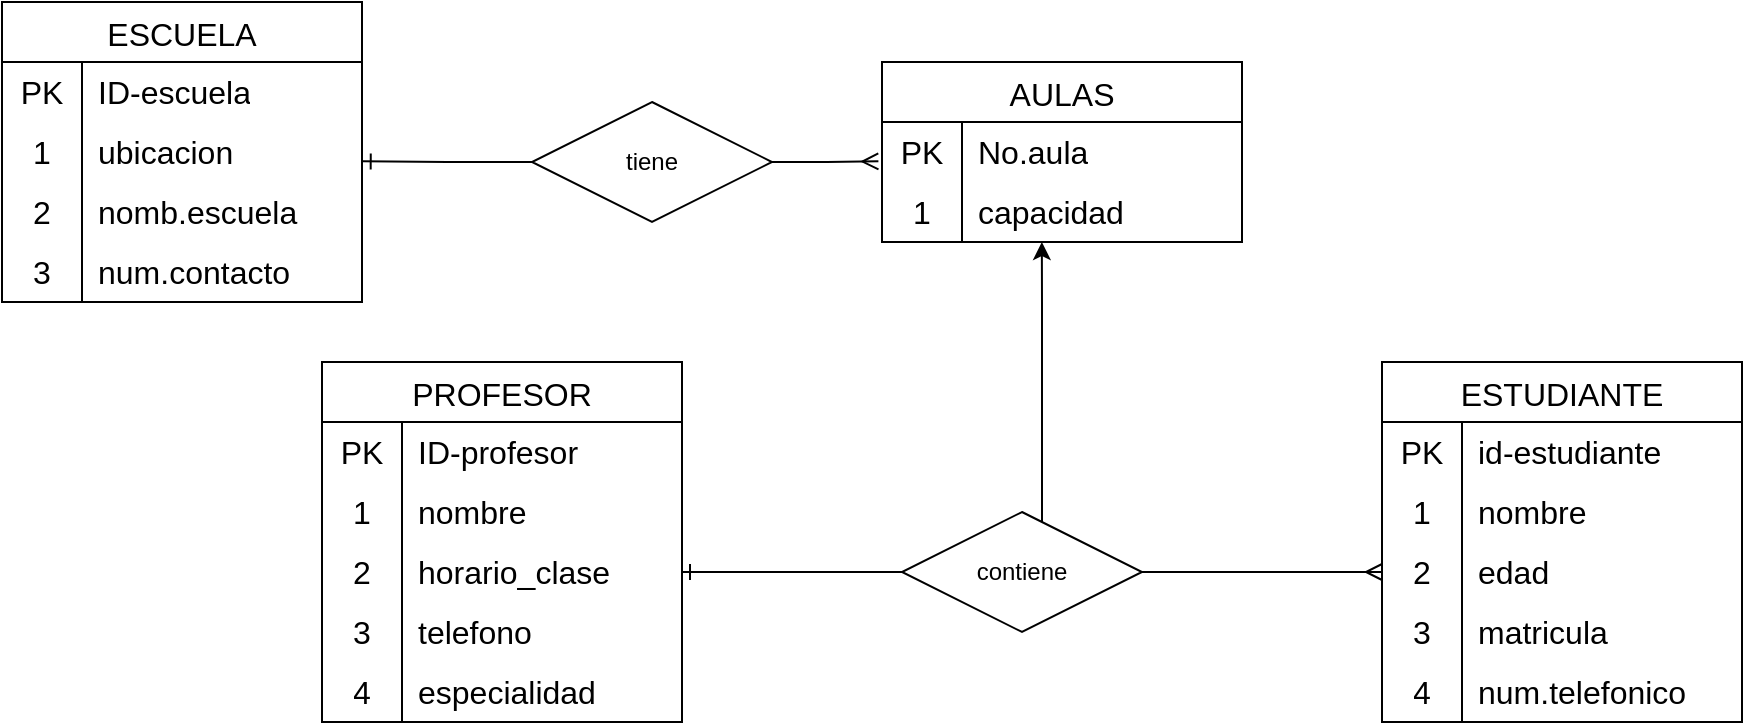 <mxfile version="24.0.8" type="device">
  <diagram name="Página-1" id="mGffI_o9Ri-BL4bZhQ1H">
    <mxGraphModel dx="989" dy="541" grid="1" gridSize="10" guides="1" tooltips="1" connect="1" arrows="1" fold="1" page="1" pageScale="1" pageWidth="850" pageHeight="1100" math="0" shadow="0">
      <root>
        <mxCell id="0" />
        <mxCell id="1" parent="0" />
        <mxCell id="4JJqPe7fyZE-dx7AtLeu-1" value="ESCUELA" style="shape=table;startSize=30;container=1;collapsible=0;childLayout=tableLayout;fixedRows=1;rowLines=0;fontStyle=0;strokeColor=default;fontSize=16;" vertex="1" parent="1">
          <mxGeometry x="160" y="80" width="180" height="150" as="geometry" />
        </mxCell>
        <mxCell id="4JJqPe7fyZE-dx7AtLeu-2" value="" style="shape=tableRow;horizontal=0;startSize=0;swimlaneHead=0;swimlaneBody=0;top=0;left=0;bottom=0;right=0;collapsible=0;dropTarget=0;fillColor=none;points=[[0,0.5],[1,0.5]];portConstraint=eastwest;strokeColor=inherit;fontSize=16;" vertex="1" parent="4JJqPe7fyZE-dx7AtLeu-1">
          <mxGeometry y="30" width="180" height="30" as="geometry" />
        </mxCell>
        <mxCell id="4JJqPe7fyZE-dx7AtLeu-3" value="PK" style="shape=partialRectangle;html=1;whiteSpace=wrap;connectable=0;fillColor=none;top=0;left=0;bottom=0;right=0;overflow=hidden;pointerEvents=1;strokeColor=inherit;fontSize=16;" vertex="1" parent="4JJqPe7fyZE-dx7AtLeu-2">
          <mxGeometry width="40" height="30" as="geometry">
            <mxRectangle width="40" height="30" as="alternateBounds" />
          </mxGeometry>
        </mxCell>
        <mxCell id="4JJqPe7fyZE-dx7AtLeu-4" value="ID-escuela" style="shape=partialRectangle;html=1;whiteSpace=wrap;connectable=0;fillColor=none;top=0;left=0;bottom=0;right=0;align=left;spacingLeft=6;overflow=hidden;strokeColor=inherit;fontSize=16;" vertex="1" parent="4JJqPe7fyZE-dx7AtLeu-2">
          <mxGeometry x="40" width="140" height="30" as="geometry">
            <mxRectangle width="140" height="30" as="alternateBounds" />
          </mxGeometry>
        </mxCell>
        <mxCell id="4JJqPe7fyZE-dx7AtLeu-5" value="" style="shape=tableRow;horizontal=0;startSize=0;swimlaneHead=0;swimlaneBody=0;top=0;left=0;bottom=0;right=0;collapsible=0;dropTarget=0;fillColor=none;points=[[0,0.5],[1,0.5]];portConstraint=eastwest;strokeColor=inherit;fontSize=16;" vertex="1" parent="4JJqPe7fyZE-dx7AtLeu-1">
          <mxGeometry y="60" width="180" height="30" as="geometry" />
        </mxCell>
        <mxCell id="4JJqPe7fyZE-dx7AtLeu-6" value="1" style="shape=partialRectangle;html=1;whiteSpace=wrap;connectable=0;fillColor=none;top=0;left=0;bottom=0;right=0;overflow=hidden;strokeColor=inherit;fontSize=16;" vertex="1" parent="4JJqPe7fyZE-dx7AtLeu-5">
          <mxGeometry width="40" height="30" as="geometry">
            <mxRectangle width="40" height="30" as="alternateBounds" />
          </mxGeometry>
        </mxCell>
        <mxCell id="4JJqPe7fyZE-dx7AtLeu-7" value="ubicacion" style="shape=partialRectangle;html=1;whiteSpace=wrap;connectable=0;fillColor=none;top=0;left=0;bottom=0;right=0;align=left;spacingLeft=6;overflow=hidden;strokeColor=inherit;fontSize=16;" vertex="1" parent="4JJqPe7fyZE-dx7AtLeu-5">
          <mxGeometry x="40" width="140" height="30" as="geometry">
            <mxRectangle width="140" height="30" as="alternateBounds" />
          </mxGeometry>
        </mxCell>
        <mxCell id="4JJqPe7fyZE-dx7AtLeu-8" value="" style="shape=tableRow;horizontal=0;startSize=0;swimlaneHead=0;swimlaneBody=0;top=0;left=0;bottom=0;right=0;collapsible=0;dropTarget=0;fillColor=none;points=[[0,0.5],[1,0.5]];portConstraint=eastwest;strokeColor=inherit;fontSize=16;" vertex="1" parent="4JJqPe7fyZE-dx7AtLeu-1">
          <mxGeometry y="90" width="180" height="30" as="geometry" />
        </mxCell>
        <mxCell id="4JJqPe7fyZE-dx7AtLeu-9" value="2" style="shape=partialRectangle;html=1;whiteSpace=wrap;connectable=0;fillColor=none;top=0;left=0;bottom=0;right=0;overflow=hidden;strokeColor=inherit;fontSize=16;" vertex="1" parent="4JJqPe7fyZE-dx7AtLeu-8">
          <mxGeometry width="40" height="30" as="geometry">
            <mxRectangle width="40" height="30" as="alternateBounds" />
          </mxGeometry>
        </mxCell>
        <mxCell id="4JJqPe7fyZE-dx7AtLeu-10" value="nomb.escuela" style="shape=partialRectangle;html=1;whiteSpace=wrap;connectable=0;fillColor=none;top=0;left=0;bottom=0;right=0;align=left;spacingLeft=6;overflow=hidden;strokeColor=inherit;fontSize=16;" vertex="1" parent="4JJqPe7fyZE-dx7AtLeu-8">
          <mxGeometry x="40" width="140" height="30" as="geometry">
            <mxRectangle width="140" height="30" as="alternateBounds" />
          </mxGeometry>
        </mxCell>
        <mxCell id="4JJqPe7fyZE-dx7AtLeu-11" value="" style="shape=tableRow;horizontal=0;startSize=0;swimlaneHead=0;swimlaneBody=0;top=0;left=0;bottom=0;right=0;collapsible=0;dropTarget=0;fillColor=none;points=[[0,0.5],[1,0.5]];portConstraint=eastwest;strokeColor=inherit;fontSize=16;" vertex="1" parent="4JJqPe7fyZE-dx7AtLeu-1">
          <mxGeometry y="120" width="180" height="30" as="geometry" />
        </mxCell>
        <mxCell id="4JJqPe7fyZE-dx7AtLeu-12" value="3" style="shape=partialRectangle;html=1;whiteSpace=wrap;connectable=0;fillColor=none;top=0;left=0;bottom=0;right=0;overflow=hidden;strokeColor=inherit;fontSize=16;" vertex="1" parent="4JJqPe7fyZE-dx7AtLeu-11">
          <mxGeometry width="40" height="30" as="geometry">
            <mxRectangle width="40" height="30" as="alternateBounds" />
          </mxGeometry>
        </mxCell>
        <mxCell id="4JJqPe7fyZE-dx7AtLeu-13" value="num.contacto" style="shape=partialRectangle;html=1;whiteSpace=wrap;connectable=0;fillColor=none;top=0;left=0;bottom=0;right=0;align=left;spacingLeft=6;overflow=hidden;strokeColor=inherit;fontSize=16;" vertex="1" parent="4JJqPe7fyZE-dx7AtLeu-11">
          <mxGeometry x="40" width="140" height="30" as="geometry">
            <mxRectangle width="140" height="30" as="alternateBounds" />
          </mxGeometry>
        </mxCell>
        <mxCell id="4JJqPe7fyZE-dx7AtLeu-14" value="tiene" style="shape=rhombus;perimeter=rhombusPerimeter;whiteSpace=wrap;html=1;align=center;" vertex="1" parent="1">
          <mxGeometry x="425" y="130" width="120" height="60" as="geometry" />
        </mxCell>
        <mxCell id="4JJqPe7fyZE-dx7AtLeu-15" value="ESTUDIANTE" style="shape=table;startSize=30;container=1;collapsible=0;childLayout=tableLayout;fixedRows=1;rowLines=0;fontStyle=0;strokeColor=default;fontSize=16;" vertex="1" parent="1">
          <mxGeometry x="850" y="260" width="180" height="180" as="geometry" />
        </mxCell>
        <mxCell id="4JJqPe7fyZE-dx7AtLeu-16" value="" style="shape=tableRow;horizontal=0;startSize=0;swimlaneHead=0;swimlaneBody=0;top=0;left=0;bottom=0;right=0;collapsible=0;dropTarget=0;fillColor=none;points=[[0,0.5],[1,0.5]];portConstraint=eastwest;strokeColor=inherit;fontSize=16;" vertex="1" parent="4JJqPe7fyZE-dx7AtLeu-15">
          <mxGeometry y="30" width="180" height="30" as="geometry" />
        </mxCell>
        <mxCell id="4JJqPe7fyZE-dx7AtLeu-17" value="PK" style="shape=partialRectangle;html=1;whiteSpace=wrap;connectable=0;fillColor=none;top=0;left=0;bottom=0;right=0;overflow=hidden;pointerEvents=1;strokeColor=inherit;fontSize=16;" vertex="1" parent="4JJqPe7fyZE-dx7AtLeu-16">
          <mxGeometry width="40" height="30" as="geometry">
            <mxRectangle width="40" height="30" as="alternateBounds" />
          </mxGeometry>
        </mxCell>
        <mxCell id="4JJqPe7fyZE-dx7AtLeu-18" value="id-estudiante" style="shape=partialRectangle;html=1;whiteSpace=wrap;connectable=0;fillColor=none;top=0;left=0;bottom=0;right=0;align=left;spacingLeft=6;overflow=hidden;strokeColor=inherit;fontSize=16;" vertex="1" parent="4JJqPe7fyZE-dx7AtLeu-16">
          <mxGeometry x="40" width="140" height="30" as="geometry">
            <mxRectangle width="140" height="30" as="alternateBounds" />
          </mxGeometry>
        </mxCell>
        <mxCell id="4JJqPe7fyZE-dx7AtLeu-19" value="" style="shape=tableRow;horizontal=0;startSize=0;swimlaneHead=0;swimlaneBody=0;top=0;left=0;bottom=0;right=0;collapsible=0;dropTarget=0;fillColor=none;points=[[0,0.5],[1,0.5]];portConstraint=eastwest;strokeColor=inherit;fontSize=16;" vertex="1" parent="4JJqPe7fyZE-dx7AtLeu-15">
          <mxGeometry y="60" width="180" height="30" as="geometry" />
        </mxCell>
        <mxCell id="4JJqPe7fyZE-dx7AtLeu-20" value="1" style="shape=partialRectangle;html=1;whiteSpace=wrap;connectable=0;fillColor=none;top=0;left=0;bottom=0;right=0;overflow=hidden;strokeColor=inherit;fontSize=16;" vertex="1" parent="4JJqPe7fyZE-dx7AtLeu-19">
          <mxGeometry width="40" height="30" as="geometry">
            <mxRectangle width="40" height="30" as="alternateBounds" />
          </mxGeometry>
        </mxCell>
        <mxCell id="4JJqPe7fyZE-dx7AtLeu-21" value="nombre" style="shape=partialRectangle;html=1;whiteSpace=wrap;connectable=0;fillColor=none;top=0;left=0;bottom=0;right=0;align=left;spacingLeft=6;overflow=hidden;strokeColor=inherit;fontSize=16;" vertex="1" parent="4JJqPe7fyZE-dx7AtLeu-19">
          <mxGeometry x="40" width="140" height="30" as="geometry">
            <mxRectangle width="140" height="30" as="alternateBounds" />
          </mxGeometry>
        </mxCell>
        <mxCell id="4JJqPe7fyZE-dx7AtLeu-22" value="" style="shape=tableRow;horizontal=0;startSize=0;swimlaneHead=0;swimlaneBody=0;top=0;left=0;bottom=0;right=0;collapsible=0;dropTarget=0;fillColor=none;points=[[0,0.5],[1,0.5]];portConstraint=eastwest;strokeColor=inherit;fontSize=16;" vertex="1" parent="4JJqPe7fyZE-dx7AtLeu-15">
          <mxGeometry y="90" width="180" height="30" as="geometry" />
        </mxCell>
        <mxCell id="4JJqPe7fyZE-dx7AtLeu-23" value="2" style="shape=partialRectangle;html=1;whiteSpace=wrap;connectable=0;fillColor=none;top=0;left=0;bottom=0;right=0;overflow=hidden;strokeColor=inherit;fontSize=16;" vertex="1" parent="4JJqPe7fyZE-dx7AtLeu-22">
          <mxGeometry width="40" height="30" as="geometry">
            <mxRectangle width="40" height="30" as="alternateBounds" />
          </mxGeometry>
        </mxCell>
        <mxCell id="4JJqPe7fyZE-dx7AtLeu-24" value="edad" style="shape=partialRectangle;html=1;whiteSpace=wrap;connectable=0;fillColor=none;top=0;left=0;bottom=0;right=0;align=left;spacingLeft=6;overflow=hidden;strokeColor=inherit;fontSize=16;" vertex="1" parent="4JJqPe7fyZE-dx7AtLeu-22">
          <mxGeometry x="40" width="140" height="30" as="geometry">
            <mxRectangle width="140" height="30" as="alternateBounds" />
          </mxGeometry>
        </mxCell>
        <mxCell id="4JJqPe7fyZE-dx7AtLeu-57" value="" style="shape=tableRow;horizontal=0;startSize=0;swimlaneHead=0;swimlaneBody=0;top=0;left=0;bottom=0;right=0;collapsible=0;dropTarget=0;fillColor=none;points=[[0,0.5],[1,0.5]];portConstraint=eastwest;strokeColor=inherit;fontSize=16;" vertex="1" parent="4JJqPe7fyZE-dx7AtLeu-15">
          <mxGeometry y="120" width="180" height="30" as="geometry" />
        </mxCell>
        <mxCell id="4JJqPe7fyZE-dx7AtLeu-58" value="3" style="shape=partialRectangle;html=1;whiteSpace=wrap;connectable=0;fillColor=none;top=0;left=0;bottom=0;right=0;overflow=hidden;strokeColor=inherit;fontSize=16;" vertex="1" parent="4JJqPe7fyZE-dx7AtLeu-57">
          <mxGeometry width="40" height="30" as="geometry">
            <mxRectangle width="40" height="30" as="alternateBounds" />
          </mxGeometry>
        </mxCell>
        <mxCell id="4JJqPe7fyZE-dx7AtLeu-59" value="matricula" style="shape=partialRectangle;html=1;whiteSpace=wrap;connectable=0;fillColor=none;top=0;left=0;bottom=0;right=0;align=left;spacingLeft=6;overflow=hidden;strokeColor=inherit;fontSize=16;" vertex="1" parent="4JJqPe7fyZE-dx7AtLeu-57">
          <mxGeometry x="40" width="140" height="30" as="geometry">
            <mxRectangle width="140" height="30" as="alternateBounds" />
          </mxGeometry>
        </mxCell>
        <mxCell id="4JJqPe7fyZE-dx7AtLeu-63" value="" style="shape=tableRow;horizontal=0;startSize=0;swimlaneHead=0;swimlaneBody=0;top=0;left=0;bottom=0;right=0;collapsible=0;dropTarget=0;fillColor=none;points=[[0,0.5],[1,0.5]];portConstraint=eastwest;strokeColor=inherit;fontSize=16;" vertex="1" parent="4JJqPe7fyZE-dx7AtLeu-15">
          <mxGeometry y="150" width="180" height="30" as="geometry" />
        </mxCell>
        <mxCell id="4JJqPe7fyZE-dx7AtLeu-64" value="4" style="shape=partialRectangle;html=1;whiteSpace=wrap;connectable=0;fillColor=none;top=0;left=0;bottom=0;right=0;overflow=hidden;strokeColor=inherit;fontSize=16;" vertex="1" parent="4JJqPe7fyZE-dx7AtLeu-63">
          <mxGeometry width="40" height="30" as="geometry">
            <mxRectangle width="40" height="30" as="alternateBounds" />
          </mxGeometry>
        </mxCell>
        <mxCell id="4JJqPe7fyZE-dx7AtLeu-65" value="num.telefonico" style="shape=partialRectangle;html=1;whiteSpace=wrap;connectable=0;fillColor=none;top=0;left=0;bottom=0;right=0;align=left;spacingLeft=6;overflow=hidden;strokeColor=inherit;fontSize=16;" vertex="1" parent="4JJqPe7fyZE-dx7AtLeu-63">
          <mxGeometry x="40" width="140" height="30" as="geometry">
            <mxRectangle width="140" height="30" as="alternateBounds" />
          </mxGeometry>
        </mxCell>
        <mxCell id="4JJqPe7fyZE-dx7AtLeu-25" style="edgeStyle=orthogonalEdgeStyle;rounded=0;orthogonalLoop=1;jettySize=auto;html=1;entryX=1.002;entryY=0.656;entryDx=0;entryDy=0;entryPerimeter=0;endArrow=ERone;endFill=0;" edge="1" parent="1" source="4JJqPe7fyZE-dx7AtLeu-14" target="4JJqPe7fyZE-dx7AtLeu-5">
          <mxGeometry relative="1" as="geometry" />
        </mxCell>
        <mxCell id="4JJqPe7fyZE-dx7AtLeu-26" value="AULAS" style="shape=table;startSize=30;container=1;collapsible=0;childLayout=tableLayout;fixedRows=1;rowLines=0;fontStyle=0;strokeColor=default;fontSize=16;" vertex="1" parent="1">
          <mxGeometry x="600" y="110" width="180" height="90" as="geometry" />
        </mxCell>
        <mxCell id="4JJqPe7fyZE-dx7AtLeu-27" value="" style="shape=tableRow;horizontal=0;startSize=0;swimlaneHead=0;swimlaneBody=0;top=0;left=0;bottom=0;right=0;collapsible=0;dropTarget=0;fillColor=none;points=[[0,0.5],[1,0.5]];portConstraint=eastwest;strokeColor=inherit;fontSize=16;" vertex="1" parent="4JJqPe7fyZE-dx7AtLeu-26">
          <mxGeometry y="30" width="180" height="30" as="geometry" />
        </mxCell>
        <mxCell id="4JJqPe7fyZE-dx7AtLeu-28" value="PK" style="shape=partialRectangle;html=1;whiteSpace=wrap;connectable=0;fillColor=none;top=0;left=0;bottom=0;right=0;overflow=hidden;pointerEvents=1;strokeColor=inherit;fontSize=16;" vertex="1" parent="4JJqPe7fyZE-dx7AtLeu-27">
          <mxGeometry width="40" height="30" as="geometry">
            <mxRectangle width="40" height="30" as="alternateBounds" />
          </mxGeometry>
        </mxCell>
        <mxCell id="4JJqPe7fyZE-dx7AtLeu-29" value="No.aula" style="shape=partialRectangle;html=1;whiteSpace=wrap;connectable=0;fillColor=none;top=0;left=0;bottom=0;right=0;align=left;spacingLeft=6;overflow=hidden;strokeColor=inherit;fontSize=16;" vertex="1" parent="4JJqPe7fyZE-dx7AtLeu-27">
          <mxGeometry x="40" width="140" height="30" as="geometry">
            <mxRectangle width="140" height="30" as="alternateBounds" />
          </mxGeometry>
        </mxCell>
        <mxCell id="4JJqPe7fyZE-dx7AtLeu-30" value="" style="shape=tableRow;horizontal=0;startSize=0;swimlaneHead=0;swimlaneBody=0;top=0;left=0;bottom=0;right=0;collapsible=0;dropTarget=0;fillColor=none;points=[[0,0.5],[1,0.5]];portConstraint=eastwest;strokeColor=inherit;fontSize=16;" vertex="1" parent="4JJqPe7fyZE-dx7AtLeu-26">
          <mxGeometry y="60" width="180" height="30" as="geometry" />
        </mxCell>
        <mxCell id="4JJqPe7fyZE-dx7AtLeu-31" value="1" style="shape=partialRectangle;html=1;whiteSpace=wrap;connectable=0;fillColor=none;top=0;left=0;bottom=0;right=0;overflow=hidden;strokeColor=inherit;fontSize=16;" vertex="1" parent="4JJqPe7fyZE-dx7AtLeu-30">
          <mxGeometry width="40" height="30" as="geometry">
            <mxRectangle width="40" height="30" as="alternateBounds" />
          </mxGeometry>
        </mxCell>
        <mxCell id="4JJqPe7fyZE-dx7AtLeu-32" value="capacidad" style="shape=partialRectangle;html=1;whiteSpace=wrap;connectable=0;fillColor=none;top=0;left=0;bottom=0;right=0;align=left;spacingLeft=6;overflow=hidden;strokeColor=inherit;fontSize=16;" vertex="1" parent="4JJqPe7fyZE-dx7AtLeu-30">
          <mxGeometry x="40" width="140" height="30" as="geometry">
            <mxRectangle width="140" height="30" as="alternateBounds" />
          </mxGeometry>
        </mxCell>
        <mxCell id="4JJqPe7fyZE-dx7AtLeu-36" style="edgeStyle=orthogonalEdgeStyle;rounded=0;orthogonalLoop=1;jettySize=auto;html=1;entryX=-0.01;entryY=0.656;entryDx=0;entryDy=0;entryPerimeter=0;endArrow=ERmany;endFill=0;" edge="1" parent="1" source="4JJqPe7fyZE-dx7AtLeu-14" target="4JJqPe7fyZE-dx7AtLeu-27">
          <mxGeometry relative="1" as="geometry" />
        </mxCell>
        <mxCell id="4JJqPe7fyZE-dx7AtLeu-56" style="edgeStyle=orthogonalEdgeStyle;rounded=0;orthogonalLoop=1;jettySize=auto;html=1;entryX=1;entryY=0.5;entryDx=0;entryDy=0;endArrow=ERone;endFill=0;" edge="1" parent="1" source="4JJqPe7fyZE-dx7AtLeu-37" target="4JJqPe7fyZE-dx7AtLeu-46">
          <mxGeometry relative="1" as="geometry" />
        </mxCell>
        <mxCell id="4JJqPe7fyZE-dx7AtLeu-66" style="edgeStyle=orthogonalEdgeStyle;rounded=0;orthogonalLoop=1;jettySize=auto;html=1;entryX=0;entryY=0.5;entryDx=0;entryDy=0;endArrow=ERmany;endFill=0;" edge="1" parent="1" source="4JJqPe7fyZE-dx7AtLeu-37" target="4JJqPe7fyZE-dx7AtLeu-22">
          <mxGeometry relative="1" as="geometry" />
        </mxCell>
        <mxCell id="4JJqPe7fyZE-dx7AtLeu-37" value="contiene" style="shape=rhombus;perimeter=rhombusPerimeter;whiteSpace=wrap;html=1;align=center;" vertex="1" parent="1">
          <mxGeometry x="610" y="335" width="120" height="60" as="geometry" />
        </mxCell>
        <mxCell id="4JJqPe7fyZE-dx7AtLeu-38" style="edgeStyle=orthogonalEdgeStyle;rounded=0;orthogonalLoop=1;jettySize=auto;html=1;entryX=0.444;entryY=1;entryDx=0;entryDy=0;entryPerimeter=0;" edge="1" parent="1" source="4JJqPe7fyZE-dx7AtLeu-37" target="4JJqPe7fyZE-dx7AtLeu-30">
          <mxGeometry relative="1" as="geometry">
            <Array as="points">
              <mxPoint x="680" y="230" />
              <mxPoint x="680" y="230" />
            </Array>
          </mxGeometry>
        </mxCell>
        <mxCell id="4JJqPe7fyZE-dx7AtLeu-39" value="PROFESOR" style="shape=table;startSize=30;container=1;collapsible=0;childLayout=tableLayout;fixedRows=1;rowLines=0;fontStyle=0;strokeColor=default;fontSize=16;" vertex="1" parent="1">
          <mxGeometry x="320" y="260" width="180" height="180" as="geometry" />
        </mxCell>
        <mxCell id="4JJqPe7fyZE-dx7AtLeu-40" value="" style="shape=tableRow;horizontal=0;startSize=0;swimlaneHead=0;swimlaneBody=0;top=0;left=0;bottom=0;right=0;collapsible=0;dropTarget=0;fillColor=none;points=[[0,0.5],[1,0.5]];portConstraint=eastwest;strokeColor=inherit;fontSize=16;" vertex="1" parent="4JJqPe7fyZE-dx7AtLeu-39">
          <mxGeometry y="30" width="180" height="30" as="geometry" />
        </mxCell>
        <mxCell id="4JJqPe7fyZE-dx7AtLeu-41" value="PK" style="shape=partialRectangle;html=1;whiteSpace=wrap;connectable=0;fillColor=none;top=0;left=0;bottom=0;right=0;overflow=hidden;pointerEvents=1;strokeColor=inherit;fontSize=16;" vertex="1" parent="4JJqPe7fyZE-dx7AtLeu-40">
          <mxGeometry width="40" height="30" as="geometry">
            <mxRectangle width="40" height="30" as="alternateBounds" />
          </mxGeometry>
        </mxCell>
        <mxCell id="4JJqPe7fyZE-dx7AtLeu-42" value="ID-profesor" style="shape=partialRectangle;html=1;whiteSpace=wrap;connectable=0;fillColor=none;top=0;left=0;bottom=0;right=0;align=left;spacingLeft=6;overflow=hidden;strokeColor=inherit;fontSize=16;" vertex="1" parent="4JJqPe7fyZE-dx7AtLeu-40">
          <mxGeometry x="40" width="140" height="30" as="geometry">
            <mxRectangle width="140" height="30" as="alternateBounds" />
          </mxGeometry>
        </mxCell>
        <mxCell id="4JJqPe7fyZE-dx7AtLeu-43" value="" style="shape=tableRow;horizontal=0;startSize=0;swimlaneHead=0;swimlaneBody=0;top=0;left=0;bottom=0;right=0;collapsible=0;dropTarget=0;fillColor=none;points=[[0,0.5],[1,0.5]];portConstraint=eastwest;strokeColor=inherit;fontSize=16;" vertex="1" parent="4JJqPe7fyZE-dx7AtLeu-39">
          <mxGeometry y="60" width="180" height="30" as="geometry" />
        </mxCell>
        <mxCell id="4JJqPe7fyZE-dx7AtLeu-44" value="1" style="shape=partialRectangle;html=1;whiteSpace=wrap;connectable=0;fillColor=none;top=0;left=0;bottom=0;right=0;overflow=hidden;strokeColor=inherit;fontSize=16;" vertex="1" parent="4JJqPe7fyZE-dx7AtLeu-43">
          <mxGeometry width="40" height="30" as="geometry">
            <mxRectangle width="40" height="30" as="alternateBounds" />
          </mxGeometry>
        </mxCell>
        <mxCell id="4JJqPe7fyZE-dx7AtLeu-45" value="nombre" style="shape=partialRectangle;html=1;whiteSpace=wrap;connectable=0;fillColor=none;top=0;left=0;bottom=0;right=0;align=left;spacingLeft=6;overflow=hidden;strokeColor=inherit;fontSize=16;" vertex="1" parent="4JJqPe7fyZE-dx7AtLeu-43">
          <mxGeometry x="40" width="140" height="30" as="geometry">
            <mxRectangle width="140" height="30" as="alternateBounds" />
          </mxGeometry>
        </mxCell>
        <mxCell id="4JJqPe7fyZE-dx7AtLeu-46" value="" style="shape=tableRow;horizontal=0;startSize=0;swimlaneHead=0;swimlaneBody=0;top=0;left=0;bottom=0;right=0;collapsible=0;dropTarget=0;fillColor=none;points=[[0,0.5],[1,0.5]];portConstraint=eastwest;strokeColor=inherit;fontSize=16;" vertex="1" parent="4JJqPe7fyZE-dx7AtLeu-39">
          <mxGeometry y="90" width="180" height="30" as="geometry" />
        </mxCell>
        <mxCell id="4JJqPe7fyZE-dx7AtLeu-47" value="2" style="shape=partialRectangle;html=1;whiteSpace=wrap;connectable=0;fillColor=none;top=0;left=0;bottom=0;right=0;overflow=hidden;strokeColor=inherit;fontSize=16;" vertex="1" parent="4JJqPe7fyZE-dx7AtLeu-46">
          <mxGeometry width="40" height="30" as="geometry">
            <mxRectangle width="40" height="30" as="alternateBounds" />
          </mxGeometry>
        </mxCell>
        <mxCell id="4JJqPe7fyZE-dx7AtLeu-48" value="horario_clase" style="shape=partialRectangle;html=1;whiteSpace=wrap;connectable=0;fillColor=none;top=0;left=0;bottom=0;right=0;align=left;spacingLeft=6;overflow=hidden;strokeColor=inherit;fontSize=16;" vertex="1" parent="4JJqPe7fyZE-dx7AtLeu-46">
          <mxGeometry x="40" width="140" height="30" as="geometry">
            <mxRectangle width="140" height="30" as="alternateBounds" />
          </mxGeometry>
        </mxCell>
        <mxCell id="4JJqPe7fyZE-dx7AtLeu-49" value="" style="shape=tableRow;horizontal=0;startSize=0;swimlaneHead=0;swimlaneBody=0;top=0;left=0;bottom=0;right=0;collapsible=0;dropTarget=0;fillColor=none;points=[[0,0.5],[1,0.5]];portConstraint=eastwest;strokeColor=inherit;fontSize=16;" vertex="1" parent="4JJqPe7fyZE-dx7AtLeu-39">
          <mxGeometry y="120" width="180" height="30" as="geometry" />
        </mxCell>
        <mxCell id="4JJqPe7fyZE-dx7AtLeu-50" value="3" style="shape=partialRectangle;html=1;whiteSpace=wrap;connectable=0;fillColor=none;top=0;left=0;bottom=0;right=0;overflow=hidden;strokeColor=inherit;fontSize=16;" vertex="1" parent="4JJqPe7fyZE-dx7AtLeu-49">
          <mxGeometry width="40" height="30" as="geometry">
            <mxRectangle width="40" height="30" as="alternateBounds" />
          </mxGeometry>
        </mxCell>
        <mxCell id="4JJqPe7fyZE-dx7AtLeu-51" value="telefono" style="shape=partialRectangle;html=1;whiteSpace=wrap;connectable=0;fillColor=none;top=0;left=0;bottom=0;right=0;align=left;spacingLeft=6;overflow=hidden;strokeColor=inherit;fontSize=16;" vertex="1" parent="4JJqPe7fyZE-dx7AtLeu-49">
          <mxGeometry x="40" width="140" height="30" as="geometry">
            <mxRectangle width="140" height="30" as="alternateBounds" />
          </mxGeometry>
        </mxCell>
        <mxCell id="4JJqPe7fyZE-dx7AtLeu-52" value="" style="shape=tableRow;horizontal=0;startSize=0;swimlaneHead=0;swimlaneBody=0;top=0;left=0;bottom=0;right=0;collapsible=0;dropTarget=0;fillColor=none;points=[[0,0.5],[1,0.5]];portConstraint=eastwest;strokeColor=inherit;fontSize=16;" vertex="1" parent="4JJqPe7fyZE-dx7AtLeu-39">
          <mxGeometry y="150" width="180" height="30" as="geometry" />
        </mxCell>
        <mxCell id="4JJqPe7fyZE-dx7AtLeu-53" value="4" style="shape=partialRectangle;html=1;whiteSpace=wrap;connectable=0;fillColor=none;top=0;left=0;bottom=0;right=0;overflow=hidden;strokeColor=inherit;fontSize=16;" vertex="1" parent="4JJqPe7fyZE-dx7AtLeu-52">
          <mxGeometry width="40" height="30" as="geometry">
            <mxRectangle width="40" height="30" as="alternateBounds" />
          </mxGeometry>
        </mxCell>
        <mxCell id="4JJqPe7fyZE-dx7AtLeu-54" value="especialidad" style="shape=partialRectangle;html=1;whiteSpace=wrap;connectable=0;fillColor=none;top=0;left=0;bottom=0;right=0;align=left;spacingLeft=6;overflow=hidden;strokeColor=inherit;fontSize=16;" vertex="1" parent="4JJqPe7fyZE-dx7AtLeu-52">
          <mxGeometry x="40" width="140" height="30" as="geometry">
            <mxRectangle width="140" height="30" as="alternateBounds" />
          </mxGeometry>
        </mxCell>
      </root>
    </mxGraphModel>
  </diagram>
</mxfile>
